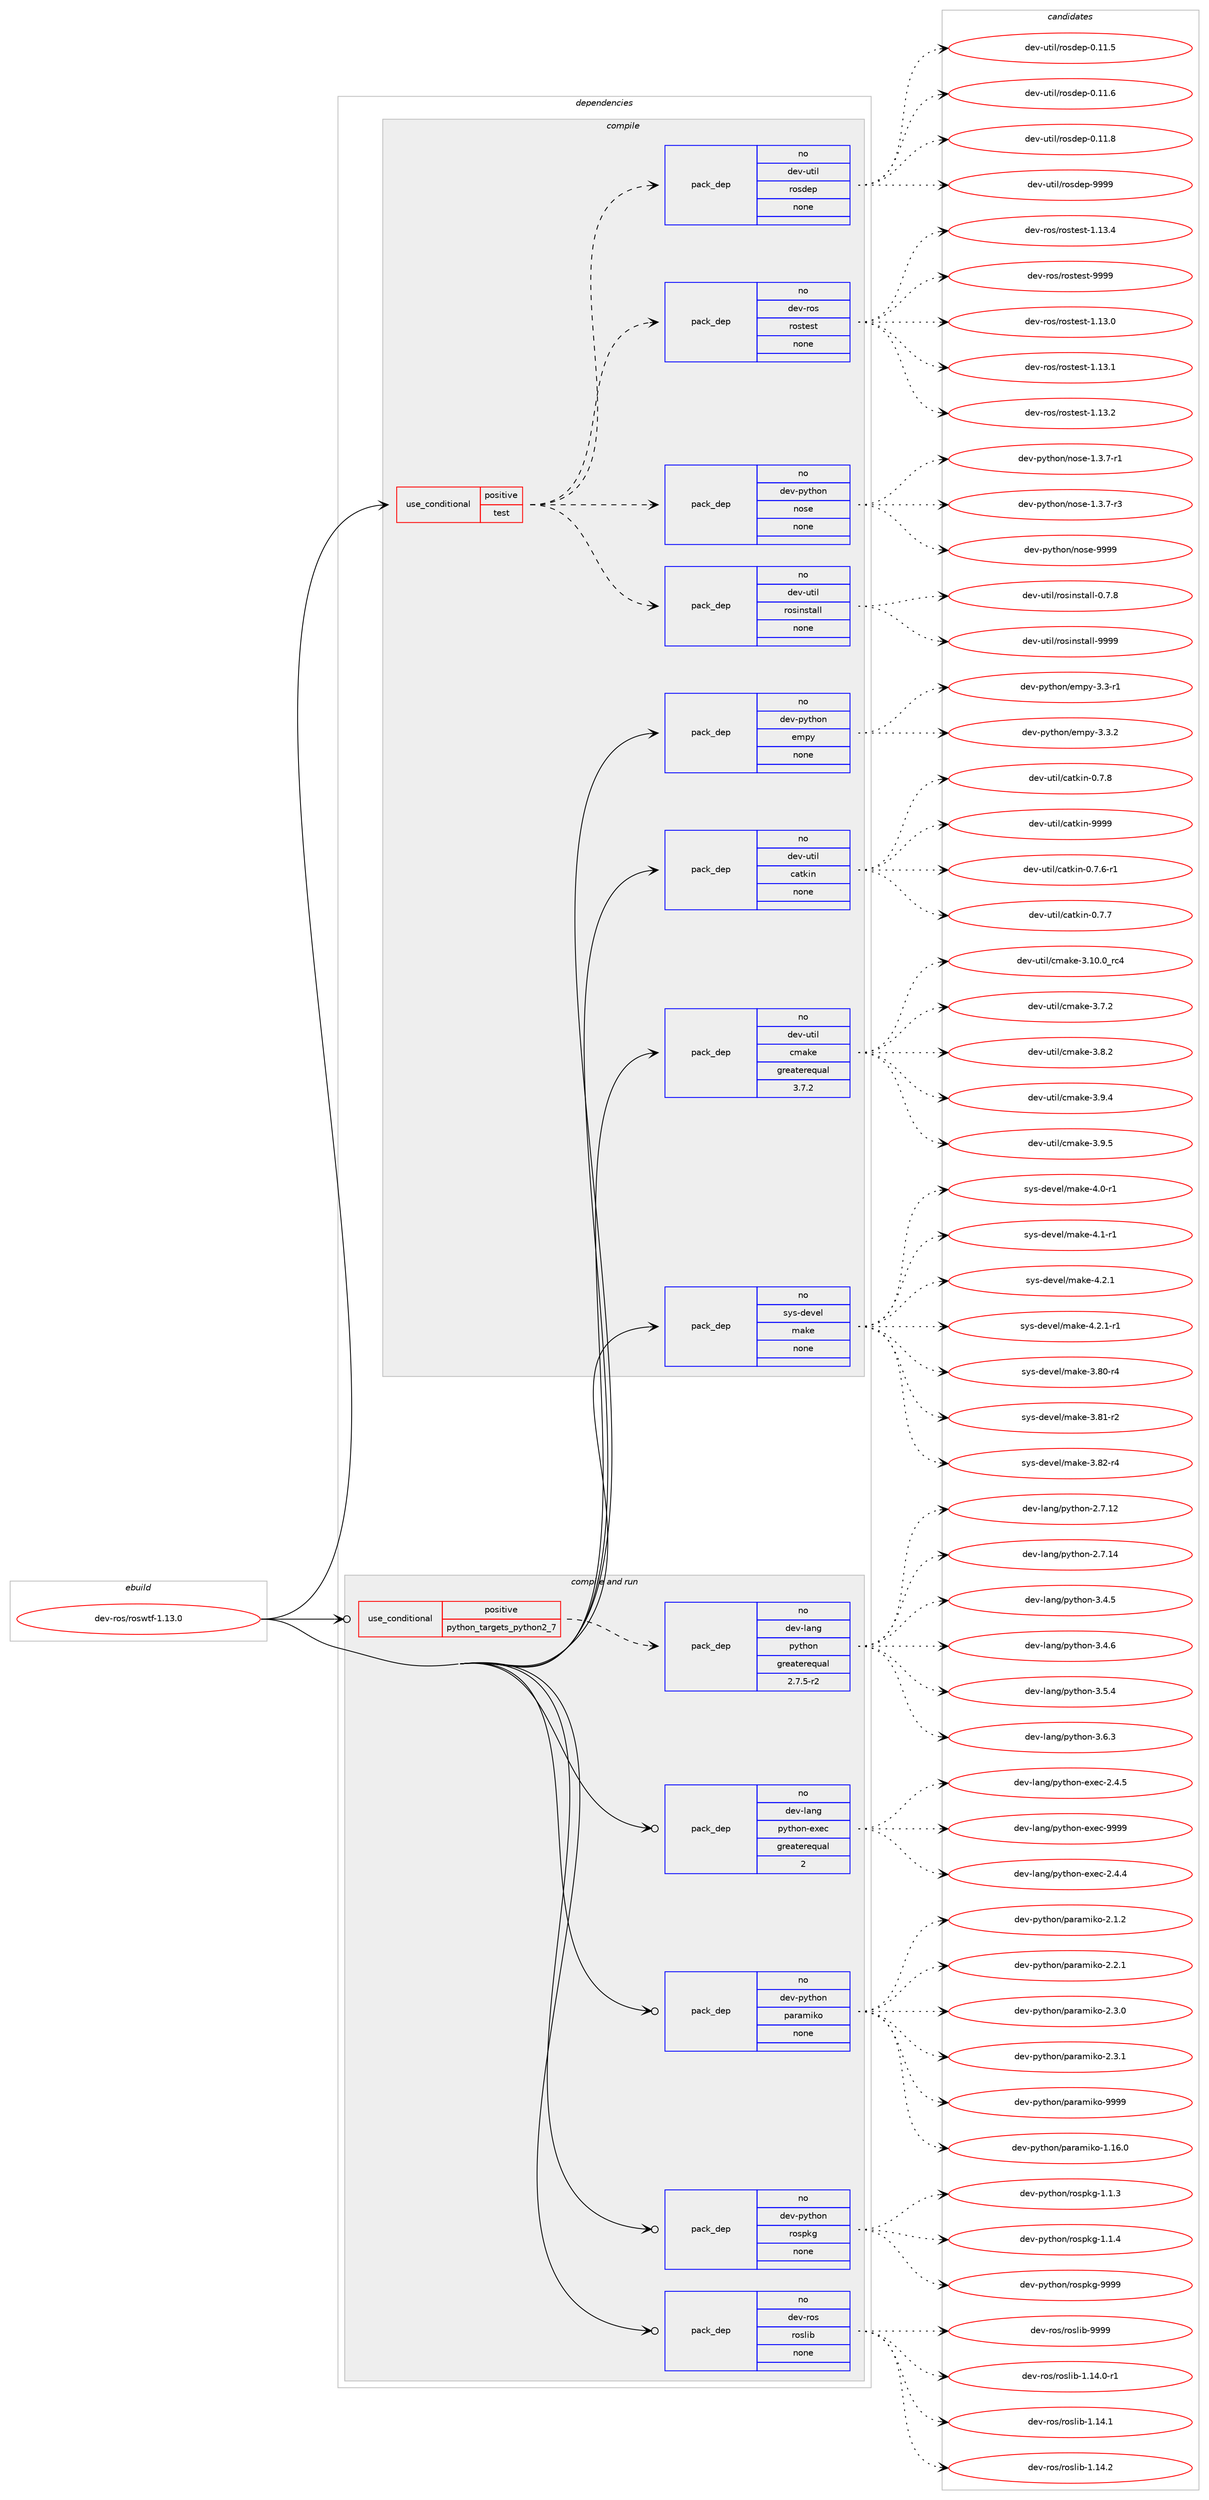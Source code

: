 digraph prolog {

# *************
# Graph options
# *************

newrank=true;
concentrate=true;
compound=true;
graph [rankdir=LR,fontname=Helvetica,fontsize=10,ranksep=1.5];#, ranksep=2.5, nodesep=0.2];
edge  [arrowhead=vee];
node  [fontname=Helvetica,fontsize=10];

# **********
# The ebuild
# **********

subgraph cluster_leftcol {
color=gray;
rank=same;
label=<<i>ebuild</i>>;
id [label="dev-ros/roswtf-1.13.0", color=red, width=4, href="../dev-ros/roswtf-1.13.0.svg"];
}

# ****************
# The dependencies
# ****************

subgraph cluster_midcol {
color=gray;
label=<<i>dependencies</i>>;
subgraph cluster_compile {
fillcolor="#eeeeee";
style=filled;
label=<<i>compile</i>>;
subgraph cond47007 {
dependency212178 [label=<<TABLE BORDER="0" CELLBORDER="1" CELLSPACING="0" CELLPADDING="4"><TR><TD ROWSPAN="3" CELLPADDING="10">use_conditional</TD></TR><TR><TD>positive</TD></TR><TR><TD>test</TD></TR></TABLE>>, shape=none, color=red];
subgraph pack161184 {
dependency212179 [label=<<TABLE BORDER="0" CELLBORDER="1" CELLSPACING="0" CELLPADDING="4" WIDTH="220"><TR><TD ROWSPAN="6" CELLPADDING="30">pack_dep</TD></TR><TR><TD WIDTH="110">no</TD></TR><TR><TD>dev-ros</TD></TR><TR><TD>rostest</TD></TR><TR><TD>none</TD></TR><TR><TD></TD></TR></TABLE>>, shape=none, color=blue];
}
dependency212178:e -> dependency212179:w [weight=20,style="dashed",arrowhead="vee"];
subgraph pack161185 {
dependency212180 [label=<<TABLE BORDER="0" CELLBORDER="1" CELLSPACING="0" CELLPADDING="4" WIDTH="220"><TR><TD ROWSPAN="6" CELLPADDING="30">pack_dep</TD></TR><TR><TD WIDTH="110">no</TD></TR><TR><TD>dev-util</TD></TR><TR><TD>rosdep</TD></TR><TR><TD>none</TD></TR><TR><TD></TD></TR></TABLE>>, shape=none, color=blue];
}
dependency212178:e -> dependency212180:w [weight=20,style="dashed",arrowhead="vee"];
subgraph pack161186 {
dependency212181 [label=<<TABLE BORDER="0" CELLBORDER="1" CELLSPACING="0" CELLPADDING="4" WIDTH="220"><TR><TD ROWSPAN="6" CELLPADDING="30">pack_dep</TD></TR><TR><TD WIDTH="110">no</TD></TR><TR><TD>dev-util</TD></TR><TR><TD>rosinstall</TD></TR><TR><TD>none</TD></TR><TR><TD></TD></TR></TABLE>>, shape=none, color=blue];
}
dependency212178:e -> dependency212181:w [weight=20,style="dashed",arrowhead="vee"];
subgraph pack161187 {
dependency212182 [label=<<TABLE BORDER="0" CELLBORDER="1" CELLSPACING="0" CELLPADDING="4" WIDTH="220"><TR><TD ROWSPAN="6" CELLPADDING="30">pack_dep</TD></TR><TR><TD WIDTH="110">no</TD></TR><TR><TD>dev-python</TD></TR><TR><TD>nose</TD></TR><TR><TD>none</TD></TR><TR><TD></TD></TR></TABLE>>, shape=none, color=blue];
}
dependency212178:e -> dependency212182:w [weight=20,style="dashed",arrowhead="vee"];
}
id:e -> dependency212178:w [weight=20,style="solid",arrowhead="vee"];
subgraph pack161188 {
dependency212183 [label=<<TABLE BORDER="0" CELLBORDER="1" CELLSPACING="0" CELLPADDING="4" WIDTH="220"><TR><TD ROWSPAN="6" CELLPADDING="30">pack_dep</TD></TR><TR><TD WIDTH="110">no</TD></TR><TR><TD>dev-python</TD></TR><TR><TD>empy</TD></TR><TR><TD>none</TD></TR><TR><TD></TD></TR></TABLE>>, shape=none, color=blue];
}
id:e -> dependency212183:w [weight=20,style="solid",arrowhead="vee"];
subgraph pack161189 {
dependency212184 [label=<<TABLE BORDER="0" CELLBORDER="1" CELLSPACING="0" CELLPADDING="4" WIDTH="220"><TR><TD ROWSPAN="6" CELLPADDING="30">pack_dep</TD></TR><TR><TD WIDTH="110">no</TD></TR><TR><TD>dev-util</TD></TR><TR><TD>catkin</TD></TR><TR><TD>none</TD></TR><TR><TD></TD></TR></TABLE>>, shape=none, color=blue];
}
id:e -> dependency212184:w [weight=20,style="solid",arrowhead="vee"];
subgraph pack161190 {
dependency212185 [label=<<TABLE BORDER="0" CELLBORDER="1" CELLSPACING="0" CELLPADDING="4" WIDTH="220"><TR><TD ROWSPAN="6" CELLPADDING="30">pack_dep</TD></TR><TR><TD WIDTH="110">no</TD></TR><TR><TD>dev-util</TD></TR><TR><TD>cmake</TD></TR><TR><TD>greaterequal</TD></TR><TR><TD>3.7.2</TD></TR></TABLE>>, shape=none, color=blue];
}
id:e -> dependency212185:w [weight=20,style="solid",arrowhead="vee"];
subgraph pack161191 {
dependency212186 [label=<<TABLE BORDER="0" CELLBORDER="1" CELLSPACING="0" CELLPADDING="4" WIDTH="220"><TR><TD ROWSPAN="6" CELLPADDING="30">pack_dep</TD></TR><TR><TD WIDTH="110">no</TD></TR><TR><TD>sys-devel</TD></TR><TR><TD>make</TD></TR><TR><TD>none</TD></TR><TR><TD></TD></TR></TABLE>>, shape=none, color=blue];
}
id:e -> dependency212186:w [weight=20,style="solid",arrowhead="vee"];
}
subgraph cluster_compileandrun {
fillcolor="#eeeeee";
style=filled;
label=<<i>compile and run</i>>;
subgraph cond47008 {
dependency212187 [label=<<TABLE BORDER="0" CELLBORDER="1" CELLSPACING="0" CELLPADDING="4"><TR><TD ROWSPAN="3" CELLPADDING="10">use_conditional</TD></TR><TR><TD>positive</TD></TR><TR><TD>python_targets_python2_7</TD></TR></TABLE>>, shape=none, color=red];
subgraph pack161192 {
dependency212188 [label=<<TABLE BORDER="0" CELLBORDER="1" CELLSPACING="0" CELLPADDING="4" WIDTH="220"><TR><TD ROWSPAN="6" CELLPADDING="30">pack_dep</TD></TR><TR><TD WIDTH="110">no</TD></TR><TR><TD>dev-lang</TD></TR><TR><TD>python</TD></TR><TR><TD>greaterequal</TD></TR><TR><TD>2.7.5-r2</TD></TR></TABLE>>, shape=none, color=blue];
}
dependency212187:e -> dependency212188:w [weight=20,style="dashed",arrowhead="vee"];
}
id:e -> dependency212187:w [weight=20,style="solid",arrowhead="odotvee"];
subgraph pack161193 {
dependency212189 [label=<<TABLE BORDER="0" CELLBORDER="1" CELLSPACING="0" CELLPADDING="4" WIDTH="220"><TR><TD ROWSPAN="6" CELLPADDING="30">pack_dep</TD></TR><TR><TD WIDTH="110">no</TD></TR><TR><TD>dev-lang</TD></TR><TR><TD>python-exec</TD></TR><TR><TD>greaterequal</TD></TR><TR><TD>2</TD></TR></TABLE>>, shape=none, color=blue];
}
id:e -> dependency212189:w [weight=20,style="solid",arrowhead="odotvee"];
subgraph pack161194 {
dependency212190 [label=<<TABLE BORDER="0" CELLBORDER="1" CELLSPACING="0" CELLPADDING="4" WIDTH="220"><TR><TD ROWSPAN="6" CELLPADDING="30">pack_dep</TD></TR><TR><TD WIDTH="110">no</TD></TR><TR><TD>dev-python</TD></TR><TR><TD>paramiko</TD></TR><TR><TD>none</TD></TR><TR><TD></TD></TR></TABLE>>, shape=none, color=blue];
}
id:e -> dependency212190:w [weight=20,style="solid",arrowhead="odotvee"];
subgraph pack161195 {
dependency212191 [label=<<TABLE BORDER="0" CELLBORDER="1" CELLSPACING="0" CELLPADDING="4" WIDTH="220"><TR><TD ROWSPAN="6" CELLPADDING="30">pack_dep</TD></TR><TR><TD WIDTH="110">no</TD></TR><TR><TD>dev-python</TD></TR><TR><TD>rospkg</TD></TR><TR><TD>none</TD></TR><TR><TD></TD></TR></TABLE>>, shape=none, color=blue];
}
id:e -> dependency212191:w [weight=20,style="solid",arrowhead="odotvee"];
subgraph pack161196 {
dependency212192 [label=<<TABLE BORDER="0" CELLBORDER="1" CELLSPACING="0" CELLPADDING="4" WIDTH="220"><TR><TD ROWSPAN="6" CELLPADDING="30">pack_dep</TD></TR><TR><TD WIDTH="110">no</TD></TR><TR><TD>dev-ros</TD></TR><TR><TD>roslib</TD></TR><TR><TD>none</TD></TR><TR><TD></TD></TR></TABLE>>, shape=none, color=blue];
}
id:e -> dependency212192:w [weight=20,style="solid",arrowhead="odotvee"];
}
subgraph cluster_run {
fillcolor="#eeeeee";
style=filled;
label=<<i>run</i>>;
}
}

# **************
# The candidates
# **************

subgraph cluster_choices {
rank=same;
color=gray;
label=<<i>candidates</i>>;

subgraph choice161184 {
color=black;
nodesep=1;
choice100101118451141111154711411111511610111511645494649514648 [label="dev-ros/rostest-1.13.0", color=red, width=4,href="../dev-ros/rostest-1.13.0.svg"];
choice100101118451141111154711411111511610111511645494649514649 [label="dev-ros/rostest-1.13.1", color=red, width=4,href="../dev-ros/rostest-1.13.1.svg"];
choice100101118451141111154711411111511610111511645494649514650 [label="dev-ros/rostest-1.13.2", color=red, width=4,href="../dev-ros/rostest-1.13.2.svg"];
choice100101118451141111154711411111511610111511645494649514652 [label="dev-ros/rostest-1.13.4", color=red, width=4,href="../dev-ros/rostest-1.13.4.svg"];
choice10010111845114111115471141111151161011151164557575757 [label="dev-ros/rostest-9999", color=red, width=4,href="../dev-ros/rostest-9999.svg"];
dependency212179:e -> choice100101118451141111154711411111511610111511645494649514648:w [style=dotted,weight="100"];
dependency212179:e -> choice100101118451141111154711411111511610111511645494649514649:w [style=dotted,weight="100"];
dependency212179:e -> choice100101118451141111154711411111511610111511645494649514650:w [style=dotted,weight="100"];
dependency212179:e -> choice100101118451141111154711411111511610111511645494649514652:w [style=dotted,weight="100"];
dependency212179:e -> choice10010111845114111115471141111151161011151164557575757:w [style=dotted,weight="100"];
}
subgraph choice161185 {
color=black;
nodesep=1;
choice100101118451171161051084711411111510010111245484649494653 [label="dev-util/rosdep-0.11.5", color=red, width=4,href="../dev-util/rosdep-0.11.5.svg"];
choice100101118451171161051084711411111510010111245484649494654 [label="dev-util/rosdep-0.11.6", color=red, width=4,href="../dev-util/rosdep-0.11.6.svg"];
choice100101118451171161051084711411111510010111245484649494656 [label="dev-util/rosdep-0.11.8", color=red, width=4,href="../dev-util/rosdep-0.11.8.svg"];
choice10010111845117116105108471141111151001011124557575757 [label="dev-util/rosdep-9999", color=red, width=4,href="../dev-util/rosdep-9999.svg"];
dependency212180:e -> choice100101118451171161051084711411111510010111245484649494653:w [style=dotted,weight="100"];
dependency212180:e -> choice100101118451171161051084711411111510010111245484649494654:w [style=dotted,weight="100"];
dependency212180:e -> choice100101118451171161051084711411111510010111245484649494656:w [style=dotted,weight="100"];
dependency212180:e -> choice10010111845117116105108471141111151001011124557575757:w [style=dotted,weight="100"];
}
subgraph choice161186 {
color=black;
nodesep=1;
choice100101118451171161051084711411111510511011511697108108454846554656 [label="dev-util/rosinstall-0.7.8", color=red, width=4,href="../dev-util/rosinstall-0.7.8.svg"];
choice1001011184511711610510847114111115105110115116971081084557575757 [label="dev-util/rosinstall-9999", color=red, width=4,href="../dev-util/rosinstall-9999.svg"];
dependency212181:e -> choice100101118451171161051084711411111510511011511697108108454846554656:w [style=dotted,weight="100"];
dependency212181:e -> choice1001011184511711610510847114111115105110115116971081084557575757:w [style=dotted,weight="100"];
}
subgraph choice161187 {
color=black;
nodesep=1;
choice10010111845112121116104111110471101111151014549465146554511449 [label="dev-python/nose-1.3.7-r1", color=red, width=4,href="../dev-python/nose-1.3.7-r1.svg"];
choice10010111845112121116104111110471101111151014549465146554511451 [label="dev-python/nose-1.3.7-r3", color=red, width=4,href="../dev-python/nose-1.3.7-r3.svg"];
choice10010111845112121116104111110471101111151014557575757 [label="dev-python/nose-9999", color=red, width=4,href="../dev-python/nose-9999.svg"];
dependency212182:e -> choice10010111845112121116104111110471101111151014549465146554511449:w [style=dotted,weight="100"];
dependency212182:e -> choice10010111845112121116104111110471101111151014549465146554511451:w [style=dotted,weight="100"];
dependency212182:e -> choice10010111845112121116104111110471101111151014557575757:w [style=dotted,weight="100"];
}
subgraph choice161188 {
color=black;
nodesep=1;
choice1001011184511212111610411111047101109112121455146514511449 [label="dev-python/empy-3.3-r1", color=red, width=4,href="../dev-python/empy-3.3-r1.svg"];
choice1001011184511212111610411111047101109112121455146514650 [label="dev-python/empy-3.3.2", color=red, width=4,href="../dev-python/empy-3.3.2.svg"];
dependency212183:e -> choice1001011184511212111610411111047101109112121455146514511449:w [style=dotted,weight="100"];
dependency212183:e -> choice1001011184511212111610411111047101109112121455146514650:w [style=dotted,weight="100"];
}
subgraph choice161189 {
color=black;
nodesep=1;
choice100101118451171161051084799971161071051104548465546544511449 [label="dev-util/catkin-0.7.6-r1", color=red, width=4,href="../dev-util/catkin-0.7.6-r1.svg"];
choice10010111845117116105108479997116107105110454846554655 [label="dev-util/catkin-0.7.7", color=red, width=4,href="../dev-util/catkin-0.7.7.svg"];
choice10010111845117116105108479997116107105110454846554656 [label="dev-util/catkin-0.7.8", color=red, width=4,href="../dev-util/catkin-0.7.8.svg"];
choice100101118451171161051084799971161071051104557575757 [label="dev-util/catkin-9999", color=red, width=4,href="../dev-util/catkin-9999.svg"];
dependency212184:e -> choice100101118451171161051084799971161071051104548465546544511449:w [style=dotted,weight="100"];
dependency212184:e -> choice10010111845117116105108479997116107105110454846554655:w [style=dotted,weight="100"];
dependency212184:e -> choice10010111845117116105108479997116107105110454846554656:w [style=dotted,weight="100"];
dependency212184:e -> choice100101118451171161051084799971161071051104557575757:w [style=dotted,weight="100"];
}
subgraph choice161190 {
color=black;
nodesep=1;
choice1001011184511711610510847991099710710145514649484648951149952 [label="dev-util/cmake-3.10.0_rc4", color=red, width=4,href="../dev-util/cmake-3.10.0_rc4.svg"];
choice10010111845117116105108479910997107101455146554650 [label="dev-util/cmake-3.7.2", color=red, width=4,href="../dev-util/cmake-3.7.2.svg"];
choice10010111845117116105108479910997107101455146564650 [label="dev-util/cmake-3.8.2", color=red, width=4,href="../dev-util/cmake-3.8.2.svg"];
choice10010111845117116105108479910997107101455146574652 [label="dev-util/cmake-3.9.4", color=red, width=4,href="../dev-util/cmake-3.9.4.svg"];
choice10010111845117116105108479910997107101455146574653 [label="dev-util/cmake-3.9.5", color=red, width=4,href="../dev-util/cmake-3.9.5.svg"];
dependency212185:e -> choice1001011184511711610510847991099710710145514649484648951149952:w [style=dotted,weight="100"];
dependency212185:e -> choice10010111845117116105108479910997107101455146554650:w [style=dotted,weight="100"];
dependency212185:e -> choice10010111845117116105108479910997107101455146564650:w [style=dotted,weight="100"];
dependency212185:e -> choice10010111845117116105108479910997107101455146574652:w [style=dotted,weight="100"];
dependency212185:e -> choice10010111845117116105108479910997107101455146574653:w [style=dotted,weight="100"];
}
subgraph choice161191 {
color=black;
nodesep=1;
choice11512111545100101118101108471099710710145514656484511452 [label="sys-devel/make-3.80-r4", color=red, width=4,href="../sys-devel/make-3.80-r4.svg"];
choice11512111545100101118101108471099710710145514656494511450 [label="sys-devel/make-3.81-r2", color=red, width=4,href="../sys-devel/make-3.81-r2.svg"];
choice11512111545100101118101108471099710710145514656504511452 [label="sys-devel/make-3.82-r4", color=red, width=4,href="../sys-devel/make-3.82-r4.svg"];
choice115121115451001011181011084710997107101455246484511449 [label="sys-devel/make-4.0-r1", color=red, width=4,href="../sys-devel/make-4.0-r1.svg"];
choice115121115451001011181011084710997107101455246494511449 [label="sys-devel/make-4.1-r1", color=red, width=4,href="../sys-devel/make-4.1-r1.svg"];
choice115121115451001011181011084710997107101455246504649 [label="sys-devel/make-4.2.1", color=red, width=4,href="../sys-devel/make-4.2.1.svg"];
choice1151211154510010111810110847109971071014552465046494511449 [label="sys-devel/make-4.2.1-r1", color=red, width=4,href="../sys-devel/make-4.2.1-r1.svg"];
dependency212186:e -> choice11512111545100101118101108471099710710145514656484511452:w [style=dotted,weight="100"];
dependency212186:e -> choice11512111545100101118101108471099710710145514656494511450:w [style=dotted,weight="100"];
dependency212186:e -> choice11512111545100101118101108471099710710145514656504511452:w [style=dotted,weight="100"];
dependency212186:e -> choice115121115451001011181011084710997107101455246484511449:w [style=dotted,weight="100"];
dependency212186:e -> choice115121115451001011181011084710997107101455246494511449:w [style=dotted,weight="100"];
dependency212186:e -> choice115121115451001011181011084710997107101455246504649:w [style=dotted,weight="100"];
dependency212186:e -> choice1151211154510010111810110847109971071014552465046494511449:w [style=dotted,weight="100"];
}
subgraph choice161192 {
color=black;
nodesep=1;
choice10010111845108971101034711212111610411111045504655464950 [label="dev-lang/python-2.7.12", color=red, width=4,href="../dev-lang/python-2.7.12.svg"];
choice10010111845108971101034711212111610411111045504655464952 [label="dev-lang/python-2.7.14", color=red, width=4,href="../dev-lang/python-2.7.14.svg"];
choice100101118451089711010347112121116104111110455146524653 [label="dev-lang/python-3.4.5", color=red, width=4,href="../dev-lang/python-3.4.5.svg"];
choice100101118451089711010347112121116104111110455146524654 [label="dev-lang/python-3.4.6", color=red, width=4,href="../dev-lang/python-3.4.6.svg"];
choice100101118451089711010347112121116104111110455146534652 [label="dev-lang/python-3.5.4", color=red, width=4,href="../dev-lang/python-3.5.4.svg"];
choice100101118451089711010347112121116104111110455146544651 [label="dev-lang/python-3.6.3", color=red, width=4,href="../dev-lang/python-3.6.3.svg"];
dependency212188:e -> choice10010111845108971101034711212111610411111045504655464950:w [style=dotted,weight="100"];
dependency212188:e -> choice10010111845108971101034711212111610411111045504655464952:w [style=dotted,weight="100"];
dependency212188:e -> choice100101118451089711010347112121116104111110455146524653:w [style=dotted,weight="100"];
dependency212188:e -> choice100101118451089711010347112121116104111110455146524654:w [style=dotted,weight="100"];
dependency212188:e -> choice100101118451089711010347112121116104111110455146534652:w [style=dotted,weight="100"];
dependency212188:e -> choice100101118451089711010347112121116104111110455146544651:w [style=dotted,weight="100"];
}
subgraph choice161193 {
color=black;
nodesep=1;
choice1001011184510897110103471121211161041111104510112010199455046524652 [label="dev-lang/python-exec-2.4.4", color=red, width=4,href="../dev-lang/python-exec-2.4.4.svg"];
choice1001011184510897110103471121211161041111104510112010199455046524653 [label="dev-lang/python-exec-2.4.5", color=red, width=4,href="../dev-lang/python-exec-2.4.5.svg"];
choice10010111845108971101034711212111610411111045101120101994557575757 [label="dev-lang/python-exec-9999", color=red, width=4,href="../dev-lang/python-exec-9999.svg"];
dependency212189:e -> choice1001011184510897110103471121211161041111104510112010199455046524652:w [style=dotted,weight="100"];
dependency212189:e -> choice1001011184510897110103471121211161041111104510112010199455046524653:w [style=dotted,weight="100"];
dependency212189:e -> choice10010111845108971101034711212111610411111045101120101994557575757:w [style=dotted,weight="100"];
}
subgraph choice161194 {
color=black;
nodesep=1;
choice1001011184511212111610411111047112971149710910510711145494649544648 [label="dev-python/paramiko-1.16.0", color=red, width=4,href="../dev-python/paramiko-1.16.0.svg"];
choice10010111845112121116104111110471129711497109105107111455046494650 [label="dev-python/paramiko-2.1.2", color=red, width=4,href="../dev-python/paramiko-2.1.2.svg"];
choice10010111845112121116104111110471129711497109105107111455046504649 [label="dev-python/paramiko-2.2.1", color=red, width=4,href="../dev-python/paramiko-2.2.1.svg"];
choice10010111845112121116104111110471129711497109105107111455046514648 [label="dev-python/paramiko-2.3.0", color=red, width=4,href="../dev-python/paramiko-2.3.0.svg"];
choice10010111845112121116104111110471129711497109105107111455046514649 [label="dev-python/paramiko-2.3.1", color=red, width=4,href="../dev-python/paramiko-2.3.1.svg"];
choice100101118451121211161041111104711297114971091051071114557575757 [label="dev-python/paramiko-9999", color=red, width=4,href="../dev-python/paramiko-9999.svg"];
dependency212190:e -> choice1001011184511212111610411111047112971149710910510711145494649544648:w [style=dotted,weight="100"];
dependency212190:e -> choice10010111845112121116104111110471129711497109105107111455046494650:w [style=dotted,weight="100"];
dependency212190:e -> choice10010111845112121116104111110471129711497109105107111455046504649:w [style=dotted,weight="100"];
dependency212190:e -> choice10010111845112121116104111110471129711497109105107111455046514648:w [style=dotted,weight="100"];
dependency212190:e -> choice10010111845112121116104111110471129711497109105107111455046514649:w [style=dotted,weight="100"];
dependency212190:e -> choice100101118451121211161041111104711297114971091051071114557575757:w [style=dotted,weight="100"];
}
subgraph choice161195 {
color=black;
nodesep=1;
choice1001011184511212111610411111047114111115112107103454946494651 [label="dev-python/rospkg-1.1.3", color=red, width=4,href="../dev-python/rospkg-1.1.3.svg"];
choice1001011184511212111610411111047114111115112107103454946494652 [label="dev-python/rospkg-1.1.4", color=red, width=4,href="../dev-python/rospkg-1.1.4.svg"];
choice10010111845112121116104111110471141111151121071034557575757 [label="dev-python/rospkg-9999", color=red, width=4,href="../dev-python/rospkg-9999.svg"];
dependency212191:e -> choice1001011184511212111610411111047114111115112107103454946494651:w [style=dotted,weight="100"];
dependency212191:e -> choice1001011184511212111610411111047114111115112107103454946494652:w [style=dotted,weight="100"];
dependency212191:e -> choice10010111845112121116104111110471141111151121071034557575757:w [style=dotted,weight="100"];
}
subgraph choice161196 {
color=black;
nodesep=1;
choice100101118451141111154711411111510810598454946495246484511449 [label="dev-ros/roslib-1.14.0-r1", color=red, width=4,href="../dev-ros/roslib-1.14.0-r1.svg"];
choice10010111845114111115471141111151081059845494649524649 [label="dev-ros/roslib-1.14.1", color=red, width=4,href="../dev-ros/roslib-1.14.1.svg"];
choice10010111845114111115471141111151081059845494649524650 [label="dev-ros/roslib-1.14.2", color=red, width=4,href="../dev-ros/roslib-1.14.2.svg"];
choice1001011184511411111547114111115108105984557575757 [label="dev-ros/roslib-9999", color=red, width=4,href="../dev-ros/roslib-9999.svg"];
dependency212192:e -> choice100101118451141111154711411111510810598454946495246484511449:w [style=dotted,weight="100"];
dependency212192:e -> choice10010111845114111115471141111151081059845494649524649:w [style=dotted,weight="100"];
dependency212192:e -> choice10010111845114111115471141111151081059845494649524650:w [style=dotted,weight="100"];
dependency212192:e -> choice1001011184511411111547114111115108105984557575757:w [style=dotted,weight="100"];
}
}

}
